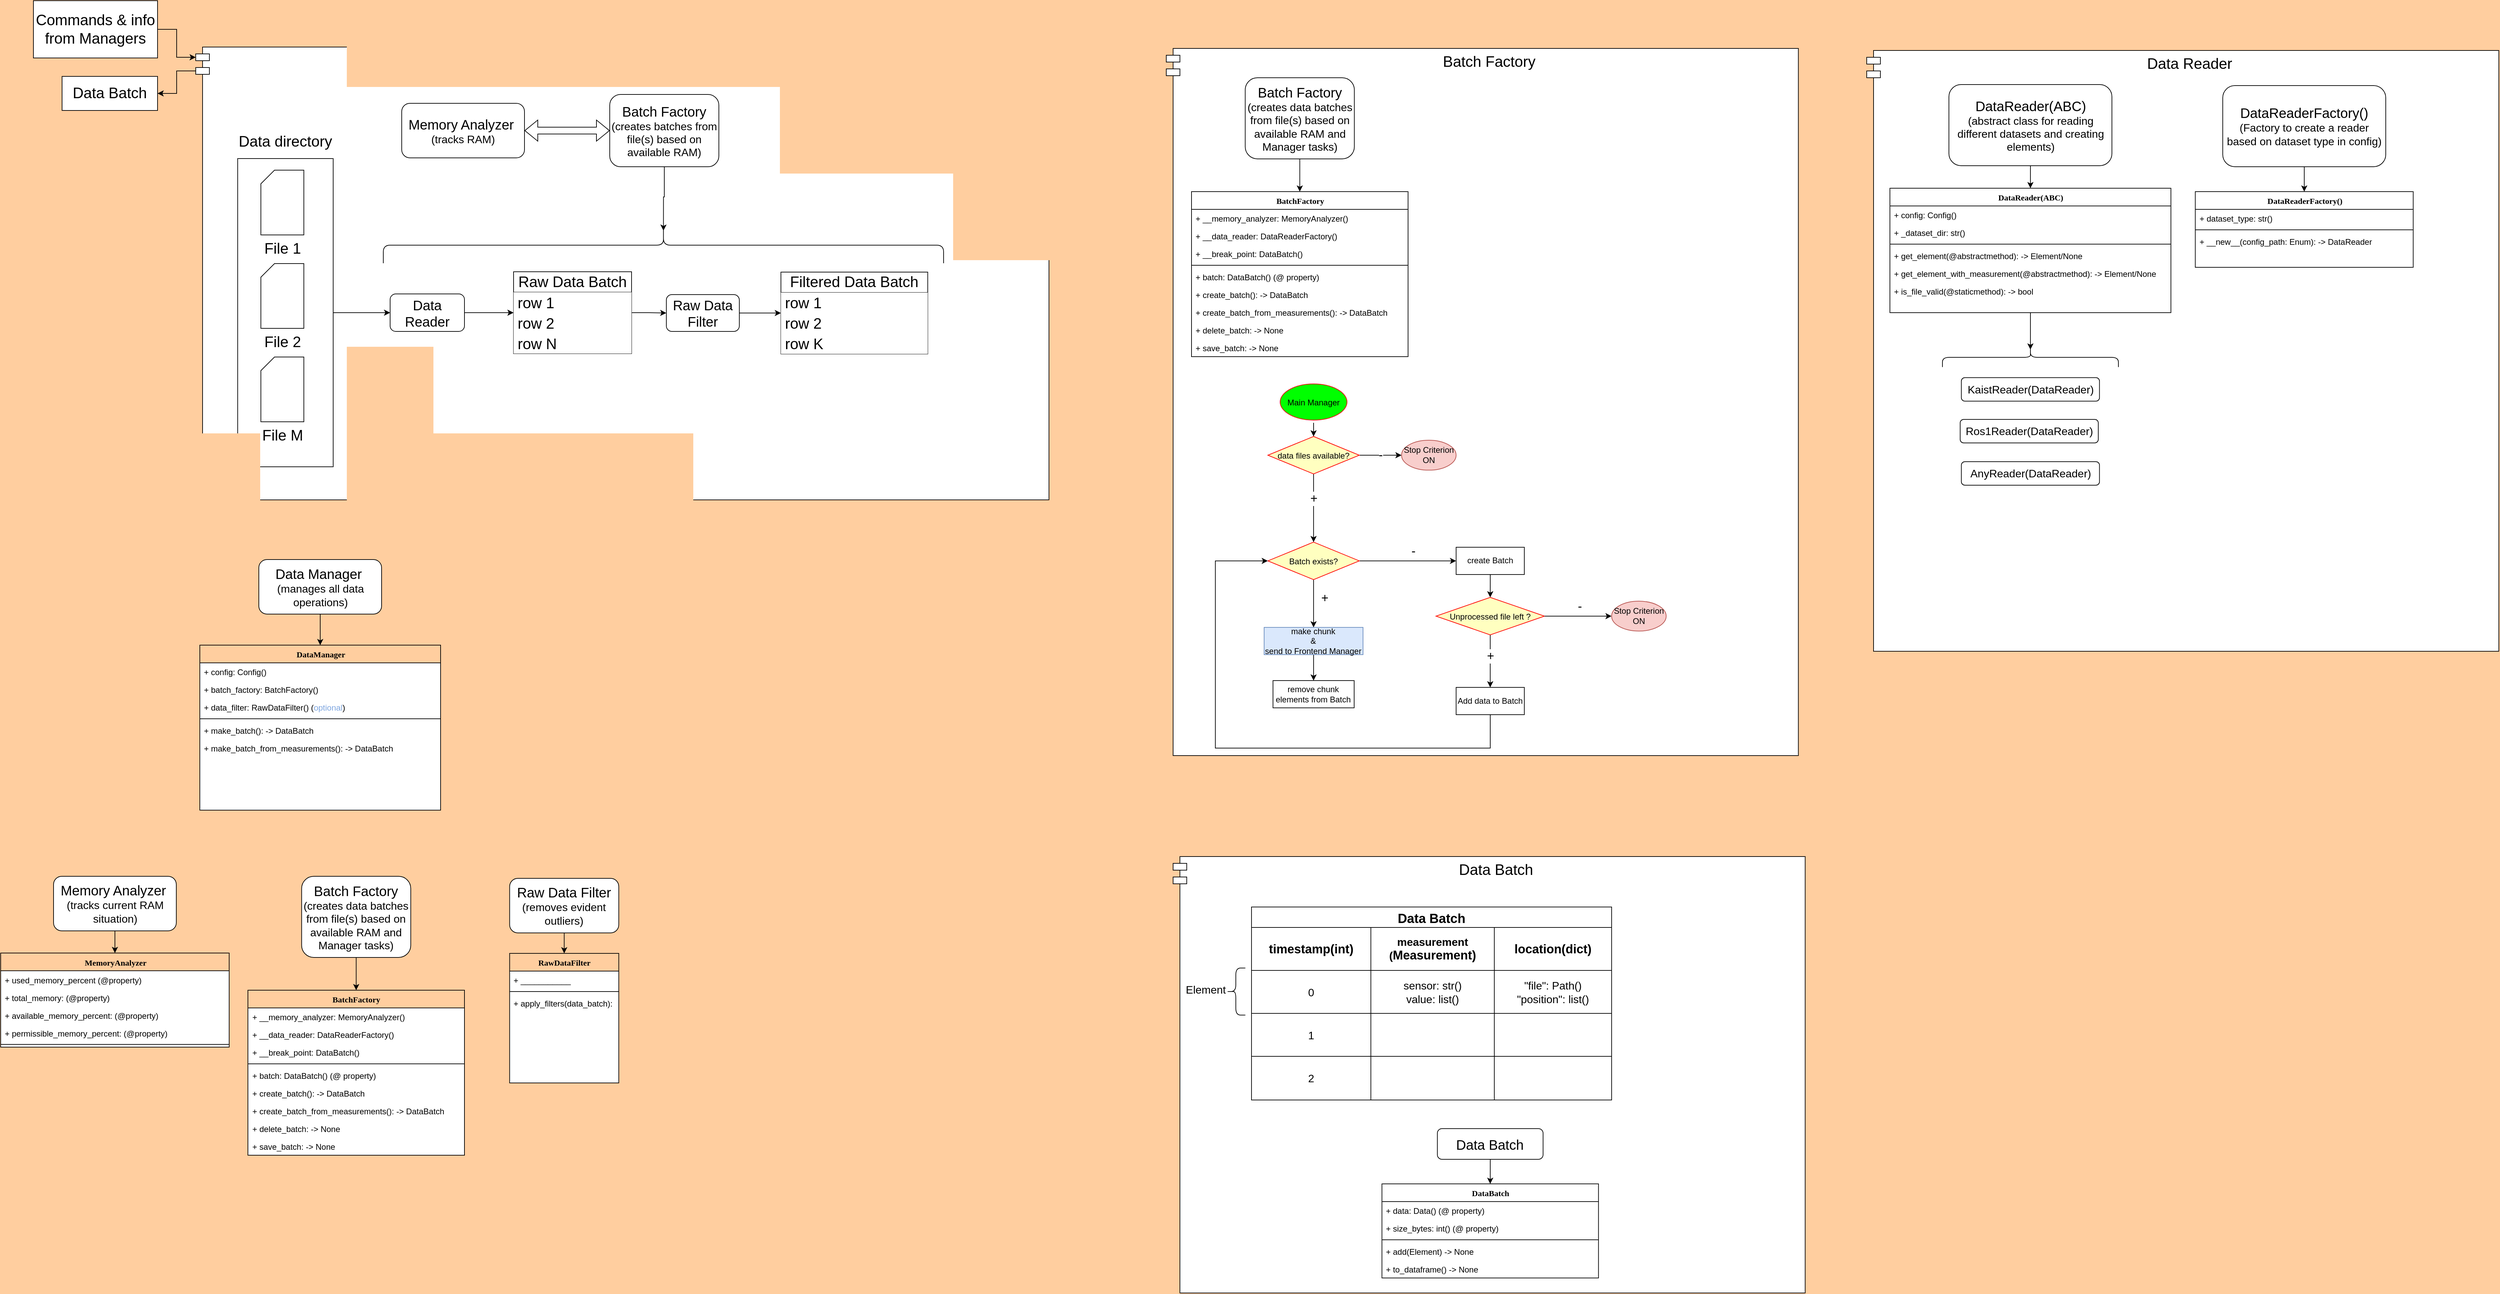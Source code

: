 <mxfile version="21.1.2" type="device">
  <diagram name="Page-1" id="9f46799a-70d6-7492-0946-bef42562c5a5">
    <mxGraphModel dx="3762" dy="54" grid="0" gridSize="10" guides="1" tooltips="1" connect="1" arrows="1" fold="1" page="1" pageScale="1" pageWidth="1100" pageHeight="850" background="#FFCE9F" math="0" shadow="0">
      <root>
        <mxCell id="0" />
        <mxCell id="1" parent="0" />
        <mxCell id="F70WmoociPYeX5_3-wgn-4" value="&lt;span style=&quot;font-size: 22px;&quot;&gt;Data Reader&lt;/span&gt;" style="shape=module;align=left;spacingLeft=20;align=center;verticalAlign=top;whiteSpace=wrap;html=1;" parent="1" vertex="1">
          <mxGeometry x="543" y="959" width="926.75" height="881" as="geometry" />
        </mxCell>
        <mxCell id="ad2ZzV2Z2UHIi6W2xDRR-14" value="&lt;font style=&quot;font-size: 22px;&quot;&gt;Data Batch&lt;/font&gt;" style="shape=module;align=left;spacingLeft=20;align=center;verticalAlign=top;whiteSpace=wrap;html=1;" parent="1" vertex="1">
          <mxGeometry x="-474" y="2141" width="926.75" height="640" as="geometry" />
        </mxCell>
        <mxCell id="vJ2KPYaT7CfqQhwvJW_M-99" value="&lt;font style=&quot;font-size: 22px;&quot;&gt;Batch Factory&lt;/font&gt;" style="shape=module;align=left;spacingLeft=20;align=center;verticalAlign=top;whiteSpace=wrap;html=1;" parent="1" vertex="1">
          <mxGeometry x="-484" y="956" width="926.75" height="1037" as="geometry" />
        </mxCell>
        <mxCell id="_LQi3goQdABTxO5C51Vf-141" style="edgeStyle=orthogonalEdgeStyle;rounded=0;orthogonalLoop=1;jettySize=auto;html=1;exitX=0;exitY=0;exitDx=0;exitDy=35;exitPerimeter=0;entryX=1;entryY=0.5;entryDx=0;entryDy=0;" parent="1" source="_LQi3goQdABTxO5C51Vf-139" target="_LQi3goQdABTxO5C51Vf-29" edge="1">
          <mxGeometry relative="1" as="geometry" />
        </mxCell>
        <mxCell id="_LQi3goQdABTxO5C51Vf-139" value="" style="shape=module;align=left;spacingLeft=20;align=center;verticalAlign=top;whiteSpace=wrap;html=1;" parent="1" vertex="1">
          <mxGeometry x="-1907" y="954" width="1251" height="664" as="geometry" />
        </mxCell>
        <mxCell id="qjjQDpRlZ653jrpLIo1R-124" style="edgeStyle=orthogonalEdgeStyle;rounded=0;orthogonalLoop=1;jettySize=auto;html=1;entryX=0;entryY=0.5;entryDx=0;entryDy=0;" parent="1" source="_LQi3goQdABTxO5C51Vf-115" target="_LQi3goQdABTxO5C51Vf-124" edge="1">
          <mxGeometry relative="1" as="geometry" />
        </mxCell>
        <mxCell id="_LQi3goQdABTxO5C51Vf-115" value="" style="rounded=0;whiteSpace=wrap;html=1;" parent="1" vertex="1">
          <mxGeometry x="-1845.5" y="1117.5" width="140" height="452" as="geometry" />
        </mxCell>
        <mxCell id="cgtKHkuM48J9Ty5OMgtg-14" style="edgeStyle=orthogonalEdgeStyle;rounded=0;orthogonalLoop=1;jettySize=auto;html=1;exitX=0.5;exitY=1;exitDx=0;exitDy=0;entryX=0.5;entryY=0;entryDx=0;entryDy=0;" parent="1" source="lU-VyZ4p-aKHjOAaM008-4" target="cgtKHkuM48J9Ty5OMgtg-1" edge="1">
          <mxGeometry relative="1" as="geometry" />
        </mxCell>
        <mxCell id="lU-VyZ4p-aKHjOAaM008-4" value="&lt;font style=&quot;&quot;&gt;&lt;span style=&quot;font-size: 20px;&quot;&gt;Memory Analyzer&amp;nbsp;&lt;/span&gt;&lt;br&gt;&lt;font style=&quot;font-size: 16px;&quot;&gt;(tracks current RAM situation)&lt;/font&gt;&lt;br&gt;&lt;/font&gt;" style="rounded=1;whiteSpace=wrap;html=1;" parent="1" vertex="1">
          <mxGeometry x="-2115.5" y="2170" width="180" height="80" as="geometry" />
        </mxCell>
        <mxCell id="cgtKHkuM48J9Ty5OMgtg-24" style="edgeStyle=orthogonalEdgeStyle;rounded=0;orthogonalLoop=1;jettySize=auto;html=1;exitX=0.5;exitY=1;exitDx=0;exitDy=0;entryX=0.5;entryY=0;entryDx=0;entryDy=0;" parent="1" source="lU-VyZ4p-aKHjOAaM008-6" target="cgtKHkuM48J9Ty5OMgtg-15" edge="1">
          <mxGeometry relative="1" as="geometry" />
        </mxCell>
        <mxCell id="lU-VyZ4p-aKHjOAaM008-6" value="&lt;font style=&quot;&quot;&gt;&lt;span style=&quot;font-size: 20px;&quot;&gt;Raw Data Filter&lt;/span&gt;&lt;br&gt;&lt;font style=&quot;font-size: 16px;&quot;&gt;(removes evident outliers)&lt;/font&gt;&lt;br&gt;&lt;/font&gt;" style="rounded=1;whiteSpace=wrap;html=1;" parent="1" vertex="1">
          <mxGeometry x="-1446.75" y="2173" width="160" height="80" as="geometry" />
        </mxCell>
        <mxCell id="cgtKHkuM48J9Ty5OMgtg-1" value="MemoryAnalyzer" style="swimlane;html=1;fontStyle=1;align=center;verticalAlign=top;childLayout=stackLayout;horizontal=1;startSize=26;horizontalStack=0;resizeParent=1;resizeLast=0;collapsible=1;marginBottom=0;swimlaneFillColor=#ffffff;rounded=0;shadow=0;comic=0;labelBackgroundColor=none;strokeWidth=1;fillColor=none;fontFamily=Verdana;fontSize=12" parent="1" vertex="1">
          <mxGeometry x="-2193" y="2282.5" width="335" height="138" as="geometry" />
        </mxCell>
        <mxCell id="cgtKHkuM48J9Ty5OMgtg-2" value="+ used_memory_percent (@property)" style="text;html=1;strokeColor=none;fillColor=none;align=left;verticalAlign=top;spacingLeft=4;spacingRight=4;whiteSpace=wrap;overflow=hidden;rotatable=0;points=[[0,0.5],[1,0.5]];portConstraint=eastwest;" parent="cgtKHkuM48J9Ty5OMgtg-1" vertex="1">
          <mxGeometry y="26" width="335" height="26" as="geometry" />
        </mxCell>
        <mxCell id="cgtKHkuM48J9Ty5OMgtg-3" value="+ total_memory: (@property)" style="text;html=1;strokeColor=none;fillColor=none;align=left;verticalAlign=top;spacingLeft=4;spacingRight=4;whiteSpace=wrap;overflow=hidden;rotatable=0;points=[[0,0.5],[1,0.5]];portConstraint=eastwest;" parent="cgtKHkuM48J9Ty5OMgtg-1" vertex="1">
          <mxGeometry y="52" width="335" height="26" as="geometry" />
        </mxCell>
        <mxCell id="cgtKHkuM48J9Ty5OMgtg-4" value="+ available_memory_percent: (@property)" style="text;html=1;strokeColor=none;fillColor=none;align=left;verticalAlign=top;spacingLeft=4;spacingRight=4;whiteSpace=wrap;overflow=hidden;rotatable=0;points=[[0,0.5],[1,0.5]];portConstraint=eastwest;" parent="cgtKHkuM48J9Ty5OMgtg-1" vertex="1">
          <mxGeometry y="78" width="335" height="26" as="geometry" />
        </mxCell>
        <mxCell id="O0jGP6CYuqxbWLlgePDv-6" value="+ permissible_memory_percent: (@property)" style="text;html=1;strokeColor=none;fillColor=none;align=left;verticalAlign=top;spacingLeft=4;spacingRight=4;whiteSpace=wrap;overflow=hidden;rotatable=0;points=[[0,0.5],[1,0.5]];portConstraint=eastwest;" parent="cgtKHkuM48J9Ty5OMgtg-1" vertex="1">
          <mxGeometry y="104" width="335" height="26" as="geometry" />
        </mxCell>
        <mxCell id="cgtKHkuM48J9Ty5OMgtg-7" value="" style="line;html=1;strokeWidth=1;fillColor=none;align=left;verticalAlign=middle;spacingTop=-1;spacingLeft=3;spacingRight=3;rotatable=0;labelPosition=right;points=[];portConstraint=eastwest;" parent="cgtKHkuM48J9Ty5OMgtg-1" vertex="1">
          <mxGeometry y="130" width="335" height="8" as="geometry" />
        </mxCell>
        <mxCell id="cgtKHkuM48J9Ty5OMgtg-15" value="RawDataFilter" style="swimlane;html=1;fontStyle=1;align=center;verticalAlign=top;childLayout=stackLayout;horizontal=1;startSize=26;horizontalStack=0;resizeParent=1;resizeLast=0;collapsible=1;marginBottom=0;swimlaneFillColor=#ffffff;rounded=0;shadow=0;comic=0;labelBackgroundColor=none;strokeWidth=1;fillColor=none;fontFamily=Verdana;fontSize=12" parent="1" vertex="1">
          <mxGeometry x="-1446.75" y="2283" width="160" height="190" as="geometry" />
        </mxCell>
        <mxCell id="DAQNkXUYjtsXxi17LZvh-25" value="+ ___________" style="text;html=1;strokeColor=none;fillColor=none;align=left;verticalAlign=top;spacingLeft=4;spacingRight=4;whiteSpace=wrap;overflow=hidden;rotatable=0;points=[[0,0.5],[1,0.5]];portConstraint=eastwest;" parent="cgtKHkuM48J9Ty5OMgtg-15" vertex="1">
          <mxGeometry y="26" width="160" height="26" as="geometry" />
        </mxCell>
        <mxCell id="cgtKHkuM48J9Ty5OMgtg-19" value="" style="line;html=1;strokeWidth=1;fillColor=none;align=left;verticalAlign=middle;spacingTop=-1;spacingLeft=3;spacingRight=3;rotatable=0;labelPosition=right;points=[];portConstraint=eastwest;" parent="cgtKHkuM48J9Ty5OMgtg-15" vertex="1">
          <mxGeometry y="52" width="160" height="8" as="geometry" />
        </mxCell>
        <mxCell id="U7_jPe6CuGnI9PTVLj4C-41" value="+ apply_filters(data_batch):" style="text;html=1;strokeColor=none;fillColor=none;align=left;verticalAlign=top;spacingLeft=4;spacingRight=4;whiteSpace=wrap;overflow=hidden;rotatable=0;points=[[0,0.5],[1,0.5]];portConstraint=eastwest;" parent="cgtKHkuM48J9Ty5OMgtg-15" vertex="1">
          <mxGeometry y="60" width="160" height="26" as="geometry" />
        </mxCell>
        <mxCell id="_LQi3goQdABTxO5C51Vf-140" style="edgeStyle=orthogonalEdgeStyle;rounded=0;orthogonalLoop=1;jettySize=auto;html=1;entryX=0;entryY=0;entryDx=0;entryDy=15;entryPerimeter=0;" parent="1" source="_LQi3goQdABTxO5C51Vf-28" target="_LQi3goQdABTxO5C51Vf-139" edge="1">
          <mxGeometry relative="1" as="geometry" />
        </mxCell>
        <mxCell id="_LQi3goQdABTxO5C51Vf-28" value="&lt;font style=&quot;font-size: 22px;&quot;&gt;Commands &amp;amp; info from Managers&lt;/font&gt;" style="html=1;whiteSpace=wrap;" parent="1" vertex="1">
          <mxGeometry x="-2145" y="886" width="182" height="84" as="geometry" />
        </mxCell>
        <mxCell id="_LQi3goQdABTxO5C51Vf-29" value="&lt;font style=&quot;font-size: 22px;&quot;&gt;Data Batch&lt;/font&gt;" style="html=1;whiteSpace=wrap;" parent="1" vertex="1">
          <mxGeometry x="-2103" y="997" width="140" height="50" as="geometry" />
        </mxCell>
        <mxCell id="_LQi3goQdABTxO5C51Vf-53" value="&lt;font style=&quot;font-size: 22px;&quot;&gt;File 1&lt;/font&gt;" style="verticalLabelPosition=bottom;verticalAlign=top;html=1;shape=card;whiteSpace=wrap;size=20;arcSize=12;" parent="1" vertex="1">
          <mxGeometry x="-1811.5" y="1134.5" width="63" height="95" as="geometry" />
        </mxCell>
        <mxCell id="_LQi3goQdABTxO5C51Vf-54" value="&lt;font style=&quot;font-size: 22px;&quot;&gt;File 2&lt;/font&gt;" style="verticalLabelPosition=bottom;verticalAlign=top;html=1;shape=card;whiteSpace=wrap;size=20;arcSize=12;" parent="1" vertex="1">
          <mxGeometry x="-1811.5" y="1271.5" width="63" height="95" as="geometry" />
        </mxCell>
        <mxCell id="_LQi3goQdABTxO5C51Vf-55" value="&lt;font style=&quot;font-size: 22px;&quot;&gt;File M&lt;/font&gt;" style="verticalLabelPosition=bottom;verticalAlign=top;html=1;shape=card;whiteSpace=wrap;size=20;arcSize=12;" parent="1" vertex="1">
          <mxGeometry x="-1811.5" y="1408.5" width="63" height="95" as="geometry" />
        </mxCell>
        <mxCell id="_LQi3goQdABTxO5C51Vf-60" value="&lt;font style=&quot;font-size: 22px;&quot;&gt;Data directory&lt;/font&gt;" style="text;html=1;strokeColor=none;fillColor=none;align=center;verticalAlign=middle;whiteSpace=wrap;rounded=0;" parent="1" vertex="1">
          <mxGeometry x="-1851" y="1077.5" width="151" height="30" as="geometry" />
        </mxCell>
        <mxCell id="qjjQDpRlZ653jrpLIo1R-126" style="edgeStyle=orthogonalEdgeStyle;rounded=0;orthogonalLoop=1;jettySize=auto;html=1;entryX=0;entryY=0.5;entryDx=0;entryDy=0;" parent="1" source="_LQi3goQdABTxO5C51Vf-102" target="DAQNkXUYjtsXxi17LZvh-14" edge="1">
          <mxGeometry relative="1" as="geometry" />
        </mxCell>
        <mxCell id="_LQi3goQdABTxO5C51Vf-102" value="&lt;font style=&quot;font-size: 22px;&quot;&gt;Raw Data Batch&lt;/font&gt;" style="swimlane;fontStyle=0;childLayout=stackLayout;horizontal=1;startSize=30;horizontalStack=0;resizeParent=1;resizeParentMax=0;resizeLast=0;collapsible=1;marginBottom=0;whiteSpace=wrap;html=1;fillColor=none;" parent="1" vertex="1">
          <mxGeometry x="-1441" y="1283.5" width="173" height="120" as="geometry" />
        </mxCell>
        <mxCell id="_LQi3goQdABTxO5C51Vf-103" value="&lt;font style=&quot;font-size: 22px;&quot;&gt;row 1&lt;/font&gt;" style="text;strokeColor=none;fillColor=default;align=left;verticalAlign=middle;spacingLeft=4;spacingRight=4;overflow=hidden;points=[[0,0.5],[1,0.5]];portConstraint=eastwest;rotatable=0;whiteSpace=wrap;html=1;" parent="_LQi3goQdABTxO5C51Vf-102" vertex="1">
          <mxGeometry y="30" width="173" height="30" as="geometry" />
        </mxCell>
        <mxCell id="_LQi3goQdABTxO5C51Vf-104" value="&lt;span style=&quot;font-size: 22px;&quot;&gt;row 2&lt;/span&gt;" style="text;strokeColor=none;fillColor=default;align=left;verticalAlign=middle;spacingLeft=4;spacingRight=4;overflow=hidden;points=[[0,0.5],[1,0.5]];portConstraint=eastwest;rotatable=0;whiteSpace=wrap;html=1;" parent="_LQi3goQdABTxO5C51Vf-102" vertex="1">
          <mxGeometry y="60" width="173" height="30" as="geometry" />
        </mxCell>
        <mxCell id="_LQi3goQdABTxO5C51Vf-105" value="&lt;font style=&quot;font-size: 22px;&quot;&gt;row N&lt;/font&gt;" style="text;strokeColor=none;fillColor=default;align=left;verticalAlign=middle;spacingLeft=4;spacingRight=4;overflow=hidden;points=[[0,0.5],[1,0.5]];portConstraint=eastwest;rotatable=0;whiteSpace=wrap;html=1;" parent="_LQi3goQdABTxO5C51Vf-102" vertex="1">
          <mxGeometry y="90" width="173" height="30" as="geometry" />
        </mxCell>
        <mxCell id="_LQi3goQdABTxO5C51Vf-122" value="&lt;font style=&quot;&quot;&gt;&lt;span style=&quot;font-size: 20px;&quot;&gt;Memory Analyzer&amp;nbsp;&lt;/span&gt;&lt;br&gt;&lt;font style=&quot;font-size: 16px;&quot;&gt;(tracks RAM)&lt;/font&gt;&lt;br&gt;&lt;/font&gt;" style="rounded=1;whiteSpace=wrap;html=1;" parent="1" vertex="1">
          <mxGeometry x="-1605" y="1036.5" width="180" height="80" as="geometry" />
        </mxCell>
        <mxCell id="_LQi3goQdABTxO5C51Vf-126" style="edgeStyle=orthogonalEdgeStyle;rounded=0;orthogonalLoop=1;jettySize=auto;html=1;entryX=0.1;entryY=0.5;entryDx=0;entryDy=0;entryPerimeter=0;" parent="1" source="_LQi3goQdABTxO5C51Vf-123" target="_LQi3goQdABTxO5C51Vf-125" edge="1">
          <mxGeometry relative="1" as="geometry" />
        </mxCell>
        <mxCell id="_LQi3goQdABTxO5C51Vf-123" value="&lt;font style=&quot;&quot;&gt;&lt;span style=&quot;font-size: 20px;&quot;&gt;Batch Factory&lt;/span&gt;&lt;br&gt;&lt;font style=&quot;font-size: 16px;&quot;&gt;(creates batches from file(s) based on available RAM)&lt;/font&gt;&lt;br&gt;&lt;/font&gt;" style="rounded=1;whiteSpace=wrap;html=1;" parent="1" vertex="1">
          <mxGeometry x="-1300" y="1023.5" width="160" height="106" as="geometry" />
        </mxCell>
        <mxCell id="_LQi3goQdABTxO5C51Vf-127" value="" style="shape=flexArrow;endArrow=classic;startArrow=classic;html=1;rounded=0;entryX=1;entryY=0.5;entryDx=0;entryDy=0;exitX=0;exitY=0.5;exitDx=0;exitDy=0;" parent="1" source="_LQi3goQdABTxO5C51Vf-123" target="_LQi3goQdABTxO5C51Vf-122" edge="1">
          <mxGeometry width="100" height="100" relative="1" as="geometry">
            <mxPoint x="-1462" y="816.5" as="sourcePoint" />
            <mxPoint x="-1426.5" y="818.5" as="targetPoint" />
          </mxGeometry>
        </mxCell>
        <mxCell id="qjjQDpRlZ653jrpLIo1R-125" style="edgeStyle=orthogonalEdgeStyle;rounded=0;orthogonalLoop=1;jettySize=auto;html=1;entryX=0;entryY=0.5;entryDx=0;entryDy=0;" parent="1" source="_LQi3goQdABTxO5C51Vf-124" target="_LQi3goQdABTxO5C51Vf-102" edge="1">
          <mxGeometry relative="1" as="geometry" />
        </mxCell>
        <mxCell id="_LQi3goQdABTxO5C51Vf-124" value="&lt;font style=&quot;&quot;&gt;&lt;span style=&quot;font-size: 20px;&quot;&gt;Data Reader&lt;/span&gt;&lt;br&gt;&lt;/font&gt;" style="rounded=1;whiteSpace=wrap;html=1;" parent="1" vertex="1">
          <mxGeometry x="-1622" y="1316" width="109" height="55" as="geometry" />
        </mxCell>
        <mxCell id="qjjQDpRlZ653jrpLIo1R-132" style="edgeStyle=orthogonalEdgeStyle;rounded=0;orthogonalLoop=1;jettySize=auto;html=1;entryX=0;entryY=0.5;entryDx=0;entryDy=0;" parent="1" source="DAQNkXUYjtsXxi17LZvh-14" target="qjjQDpRlZ653jrpLIo1R-127" edge="1">
          <mxGeometry relative="1" as="geometry" />
        </mxCell>
        <mxCell id="DAQNkXUYjtsXxi17LZvh-14" value="&lt;font style=&quot;&quot;&gt;&lt;span style=&quot;font-size: 20px;&quot;&gt;Raw Data Filter&lt;/span&gt;&lt;br&gt;&lt;/font&gt;" style="rounded=1;whiteSpace=wrap;html=1;" parent="1" vertex="1">
          <mxGeometry x="-1217" y="1317" width="107" height="54" as="geometry" />
        </mxCell>
        <mxCell id="YuVFsrOyRbh0u3Azm9Ra-1" style="edgeStyle=orthogonalEdgeStyle;rounded=0;orthogonalLoop=1;jettySize=auto;html=1;exitX=0.5;exitY=1;exitDx=0;exitDy=0;entryX=0.5;entryY=0;entryDx=0;entryDy=0;" parent="1" source="YuVFsrOyRbh0u3Azm9Ra-2" target="YuVFsrOyRbh0u3Azm9Ra-3" edge="1">
          <mxGeometry relative="1" as="geometry" />
        </mxCell>
        <mxCell id="YuVFsrOyRbh0u3Azm9Ra-2" value="&lt;font style=&quot;&quot;&gt;&lt;span style=&quot;font-size: 20px;&quot;&gt;Data Manager&amp;nbsp;&lt;/span&gt;&lt;br&gt;&lt;font style=&quot;font-size: 16px;&quot;&gt;(manages all data operations)&lt;/font&gt;&lt;br&gt;&lt;/font&gt;" style="rounded=1;whiteSpace=wrap;html=1;" parent="1" vertex="1">
          <mxGeometry x="-1814.5" y="1705.54" width="180" height="80" as="geometry" />
        </mxCell>
        <mxCell id="YuVFsrOyRbh0u3Azm9Ra-3" value="DataManager" style="swimlane;html=1;fontStyle=1;align=center;verticalAlign=top;childLayout=stackLayout;horizontal=1;startSize=26;horizontalStack=0;resizeParent=1;resizeLast=0;collapsible=1;marginBottom=0;swimlaneFillColor=#ffffff;rounded=0;shadow=0;comic=0;labelBackgroundColor=none;strokeWidth=1;fillColor=none;fontFamily=Verdana;fontSize=12" parent="1" vertex="1">
          <mxGeometry x="-1901" y="1831.04" width="353" height="242" as="geometry" />
        </mxCell>
        <mxCell id="O0jGP6CYuqxbWLlgePDv-1" value="+ config: Config()" style="text;html=1;strokeColor=none;fillColor=none;align=left;verticalAlign=top;spacingLeft=4;spacingRight=4;whiteSpace=wrap;overflow=hidden;rotatable=0;points=[[0,0.5],[1,0.5]];portConstraint=eastwest;" parent="YuVFsrOyRbh0u3Azm9Ra-3" vertex="1">
          <mxGeometry y="26" width="353" height="26" as="geometry" />
        </mxCell>
        <mxCell id="YuVFsrOyRbh0u3Azm9Ra-5" value="+ batch_factory: BatchFactory()" style="text;html=1;strokeColor=none;fillColor=none;align=left;verticalAlign=top;spacingLeft=4;spacingRight=4;whiteSpace=wrap;overflow=hidden;rotatable=0;points=[[0,0.5],[1,0.5]];portConstraint=eastwest;" parent="YuVFsrOyRbh0u3Azm9Ra-3" vertex="1">
          <mxGeometry y="52" width="353" height="26" as="geometry" />
        </mxCell>
        <mxCell id="YuVFsrOyRbh0u3Azm9Ra-12" value="+ data_filter: RawDataFilter() (&lt;font color=&quot;#7ea6e0&quot;&gt;optional&lt;/font&gt;)" style="text;html=1;strokeColor=none;fillColor=none;align=left;verticalAlign=top;spacingLeft=4;spacingRight=4;whiteSpace=wrap;overflow=hidden;rotatable=0;points=[[0,0.5],[1,0.5]];portConstraint=eastwest;" parent="YuVFsrOyRbh0u3Azm9Ra-3" vertex="1">
          <mxGeometry y="78" width="353" height="26" as="geometry" />
        </mxCell>
        <mxCell id="YuVFsrOyRbh0u3Azm9Ra-7" value="" style="line;html=1;strokeWidth=1;fillColor=none;align=left;verticalAlign=middle;spacingTop=-1;spacingLeft=3;spacingRight=3;rotatable=0;labelPosition=right;points=[];portConstraint=eastwest;" parent="YuVFsrOyRbh0u3Azm9Ra-3" vertex="1">
          <mxGeometry y="104" width="353" height="8" as="geometry" />
        </mxCell>
        <mxCell id="YuVFsrOyRbh0u3Azm9Ra-10" value="+ make_batch(): -&amp;gt; DataBatch" style="text;html=1;strokeColor=none;fillColor=none;align=left;verticalAlign=top;spacingLeft=4;spacingRight=4;whiteSpace=wrap;overflow=hidden;rotatable=0;points=[[0,0.5],[1,0.5]];portConstraint=eastwest;" parent="YuVFsrOyRbh0u3Azm9Ra-3" vertex="1">
          <mxGeometry y="112" width="353" height="26" as="geometry" />
        </mxCell>
        <mxCell id="YuVFsrOyRbh0u3Azm9Ra-11" value="+ make_batch_from_measurements(): -&amp;gt; DataBatch" style="text;html=1;strokeColor=none;fillColor=none;align=left;verticalAlign=top;spacingLeft=4;spacingRight=4;whiteSpace=wrap;overflow=hidden;rotatable=0;points=[[0,0.5],[1,0.5]];portConstraint=eastwest;" parent="YuVFsrOyRbh0u3Azm9Ra-3" vertex="1">
          <mxGeometry y="138" width="353" height="26" as="geometry" />
        </mxCell>
        <mxCell id="vJ2KPYaT7CfqQhwvJW_M-85" style="edgeStyle=orthogonalEdgeStyle;rounded=0;orthogonalLoop=1;jettySize=auto;html=1;entryX=0.5;entryY=0;entryDx=0;entryDy=0;" parent="1" source="vJ2KPYaT7CfqQhwvJW_M-37" target="vJ2KPYaT7CfqQhwvJW_M-84" edge="1">
          <mxGeometry relative="1" as="geometry" />
        </mxCell>
        <mxCell id="vJ2KPYaT7CfqQhwvJW_M-37" value="Main Manager" style="ellipse;shape=startState;fillColor=#00FF00;strokeColor=#ff0000;fontColor=#000000;" parent="1" vertex="1">
          <mxGeometry x="-321.04" y="1444.0" width="106" height="61" as="geometry" />
        </mxCell>
        <mxCell id="vJ2KPYaT7CfqQhwvJW_M-60" value="Stop Criterion ON" style="ellipse;whiteSpace=wrap;html=1;align=center;fillColor=#f8cecc;strokeColor=#b85450;" parent="1" vertex="1">
          <mxGeometry x="-139.04" y="1530.56" width="80" height="43.87" as="geometry" />
        </mxCell>
        <mxCell id="vJ2KPYaT7CfqQhwvJW_M-64" value="&lt;font style=&quot;font-size: 18px;&quot;&gt;+&lt;/font&gt;" style="edgeStyle=orthogonalEdgeStyle;rounded=0;orthogonalLoop=1;jettySize=auto;html=1;" parent="1" source="vJ2KPYaT7CfqQhwvJW_M-61" target="vJ2KPYaT7CfqQhwvJW_M-63" edge="1">
          <mxGeometry x="-0.235" y="16" relative="1" as="geometry">
            <mxPoint as="offset" />
          </mxGeometry>
        </mxCell>
        <mxCell id="vJ2KPYaT7CfqQhwvJW_M-66" style="edgeStyle=orthogonalEdgeStyle;rounded=0;orthogonalLoop=1;jettySize=auto;html=1;entryX=0;entryY=0.5;entryDx=0;entryDy=0;" parent="1" source="vJ2KPYaT7CfqQhwvJW_M-61" target="vJ2KPYaT7CfqQhwvJW_M-65" edge="1">
          <mxGeometry relative="1" as="geometry">
            <mxPoint x="-104.04" y="1673.97" as="targetPoint" />
            <Array as="points" />
          </mxGeometry>
        </mxCell>
        <mxCell id="vJ2KPYaT7CfqQhwvJW_M-67" value="&lt;font style=&quot;font-size: 18px;&quot;&gt;-&lt;/font&gt;" style="edgeLabel;html=1;align=center;verticalAlign=middle;resizable=0;points=[];" parent="vJ2KPYaT7CfqQhwvJW_M-66" vertex="1" connectable="0">
          <mxGeometry x="0.199" y="-2" relative="1" as="geometry">
            <mxPoint x="-6" y="-17" as="offset" />
          </mxGeometry>
        </mxCell>
        <mxCell id="vJ2KPYaT7CfqQhwvJW_M-61" value="Batch exists?" style="rhombus;fillColor=#ffffc0;strokeColor=#ff0000;" parent="1" vertex="1">
          <mxGeometry x="-335.04" y="1679.97" width="134" height="55" as="geometry" />
        </mxCell>
        <mxCell id="vJ2KPYaT7CfqQhwvJW_M-90" style="edgeStyle=orthogonalEdgeStyle;rounded=0;orthogonalLoop=1;jettySize=auto;html=1;entryX=0.5;entryY=0;entryDx=0;entryDy=0;" parent="1" source="vJ2KPYaT7CfqQhwvJW_M-63" target="vJ2KPYaT7CfqQhwvJW_M-89" edge="1">
          <mxGeometry relative="1" as="geometry" />
        </mxCell>
        <mxCell id="vJ2KPYaT7CfqQhwvJW_M-63" value="make chunk&lt;br&gt;&amp;amp;&lt;br&gt;send to Frontend Manager" style="whiteSpace=wrap;html=1;align=center;fillColor=#dae8fc;strokeColor=#6c8ebf;" parent="1" vertex="1">
          <mxGeometry x="-340.54" y="1804.97" width="145" height="40" as="geometry" />
        </mxCell>
        <mxCell id="vJ2KPYaT7CfqQhwvJW_M-92" style="edgeStyle=orthogonalEdgeStyle;rounded=0;orthogonalLoop=1;jettySize=auto;html=1;entryX=0.5;entryY=0;entryDx=0;entryDy=0;" parent="1" source="vJ2KPYaT7CfqQhwvJW_M-65" target="vJ2KPYaT7CfqQhwvJW_M-91" edge="1">
          <mxGeometry relative="1" as="geometry" />
        </mxCell>
        <mxCell id="vJ2KPYaT7CfqQhwvJW_M-65" value="create Batch" style="whiteSpace=wrap;html=1;align=center;" parent="1" vertex="1">
          <mxGeometry x="-59.04" y="1687.47" width="100" height="40" as="geometry" />
        </mxCell>
        <mxCell id="vJ2KPYaT7CfqQhwvJW_M-71" style="edgeStyle=orthogonalEdgeStyle;rounded=0;orthogonalLoop=1;jettySize=auto;html=1;entryX=0.5;entryY=0;entryDx=0;entryDy=0;exitX=0.5;exitY=1;exitDx=0;exitDy=0;" parent="1" source="vJ2KPYaT7CfqQhwvJW_M-91" target="vJ2KPYaT7CfqQhwvJW_M-79" edge="1">
          <mxGeometry relative="1" as="geometry">
            <mxPoint x="-9.04" y="1810.53" as="sourcePoint" />
            <mxPoint x="-9.04" y="1879.53" as="targetPoint" />
          </mxGeometry>
        </mxCell>
        <mxCell id="vJ2KPYaT7CfqQhwvJW_M-72" value="&lt;font style=&quot;font-size: 18px;&quot;&gt;+&lt;/font&gt;" style="edgeLabel;html=1;align=center;verticalAlign=middle;resizable=0;points=[];" parent="vJ2KPYaT7CfqQhwvJW_M-71" vertex="1" connectable="0">
          <mxGeometry x="-0.267" y="-2" relative="1" as="geometry">
            <mxPoint x="2" y="3" as="offset" />
          </mxGeometry>
        </mxCell>
        <mxCell id="vJ2KPYaT7CfqQhwvJW_M-97" style="edgeStyle=orthogonalEdgeStyle;rounded=0;orthogonalLoop=1;jettySize=auto;html=1;entryX=0;entryY=0.5;entryDx=0;entryDy=0;" parent="1" source="vJ2KPYaT7CfqQhwvJW_M-79" target="vJ2KPYaT7CfqQhwvJW_M-61" edge="1">
          <mxGeometry relative="1" as="geometry">
            <Array as="points">
              <mxPoint x="-9.04" y="1981.97" />
              <mxPoint x="-412.04" y="1981.97" />
              <mxPoint x="-412.04" y="1706.97" />
            </Array>
          </mxGeometry>
        </mxCell>
        <mxCell id="vJ2KPYaT7CfqQhwvJW_M-79" value="Add data to Batch" style="whiteSpace=wrap;html=1;align=center;" parent="1" vertex="1">
          <mxGeometry x="-59.04" y="1892.97" width="100" height="40" as="geometry" />
        </mxCell>
        <mxCell id="vJ2KPYaT7CfqQhwvJW_M-86" value="&lt;font style=&quot;font-size: 18px;&quot;&gt;+&lt;/font&gt;" style="edgeStyle=orthogonalEdgeStyle;rounded=0;orthogonalLoop=1;jettySize=auto;html=1;entryX=0.5;entryY=0;entryDx=0;entryDy=0;" parent="1" source="vJ2KPYaT7CfqQhwvJW_M-84" target="vJ2KPYaT7CfqQhwvJW_M-61" edge="1">
          <mxGeometry x="-0.28" relative="1" as="geometry">
            <mxPoint x="-268.04" y="1644.0" as="targetPoint" />
            <mxPoint as="offset" />
          </mxGeometry>
        </mxCell>
        <mxCell id="vJ2KPYaT7CfqQhwvJW_M-88" value="&lt;font style=&quot;font-size: 18px;&quot;&gt;-&lt;/font&gt;" style="edgeStyle=orthogonalEdgeStyle;rounded=0;orthogonalLoop=1;jettySize=auto;html=1;entryX=0;entryY=0.5;entryDx=0;entryDy=0;" parent="1" source="vJ2KPYaT7CfqQhwvJW_M-84" target="vJ2KPYaT7CfqQhwvJW_M-60" edge="1">
          <mxGeometry relative="1" as="geometry" />
        </mxCell>
        <mxCell id="vJ2KPYaT7CfqQhwvJW_M-84" value="data files available?" style="rhombus;fillColor=#ffffc0;strokeColor=#ff0000;" parent="1" vertex="1">
          <mxGeometry x="-335.04" y="1525.0" width="134" height="55" as="geometry" />
        </mxCell>
        <mxCell id="vJ2KPYaT7CfqQhwvJW_M-89" value="remove chunk elements from Batch" style="whiteSpace=wrap;html=1;align=center;" parent="1" vertex="1">
          <mxGeometry x="-327.54" y="1882.97" width="119" height="40" as="geometry" />
        </mxCell>
        <mxCell id="vJ2KPYaT7CfqQhwvJW_M-91" value="Unprocessed file left ?" style="rhombus;fillColor=#ffffc0;strokeColor=#ff0000;" parent="1" vertex="1">
          <mxGeometry x="-88.54" y="1760.97" width="159" height="55" as="geometry" />
        </mxCell>
        <mxCell id="vJ2KPYaT7CfqQhwvJW_M-94" style="edgeStyle=orthogonalEdgeStyle;rounded=0;orthogonalLoop=1;jettySize=auto;html=1;entryX=0;entryY=0.5;entryDx=0;entryDy=0;exitX=1;exitY=0.5;exitDx=0;exitDy=0;" parent="1" source="vJ2KPYaT7CfqQhwvJW_M-91" target="vJ2KPYaT7CfqQhwvJW_M-96" edge="1">
          <mxGeometry relative="1" as="geometry">
            <mxPoint x="93.96" y="1779.97" as="sourcePoint" />
            <mxPoint x="175.96" y="1779.97" as="targetPoint" />
          </mxGeometry>
        </mxCell>
        <mxCell id="vJ2KPYaT7CfqQhwvJW_M-95" value="&lt;font style=&quot;font-size: 18px;&quot;&gt;-&lt;/font&gt;" style="edgeLabel;html=1;align=center;verticalAlign=middle;resizable=0;points=[];" parent="vJ2KPYaT7CfqQhwvJW_M-94" vertex="1" connectable="0">
          <mxGeometry x="0.253" relative="1" as="geometry">
            <mxPoint x="-10" y="-15" as="offset" />
          </mxGeometry>
        </mxCell>
        <mxCell id="vJ2KPYaT7CfqQhwvJW_M-96" value="Stop Criterion ON" style="ellipse;whiteSpace=wrap;html=1;align=center;fillColor=#f8cecc;strokeColor=#b85450;" parent="1" vertex="1">
          <mxGeometry x="168.96" y="1766.54" width="80" height="43.87" as="geometry" />
        </mxCell>
        <mxCell id="Yq34-QALYJAOTDYTe8Tg-1" style="edgeStyle=orthogonalEdgeStyle;rounded=0;orthogonalLoop=1;jettySize=auto;html=1;exitX=0.5;exitY=1;exitDx=0;exitDy=0;entryX=0.5;entryY=0;entryDx=0;entryDy=0;" parent="1" source="Yq34-QALYJAOTDYTe8Tg-2" target="O0jGP6CYuqxbWLlgePDv-16" edge="1">
          <mxGeometry relative="1" as="geometry">
            <mxPoint x="-308" y="1157.2" as="targetPoint" />
          </mxGeometry>
        </mxCell>
        <mxCell id="Yq34-QALYJAOTDYTe8Tg-2" value="&lt;font style=&quot;&quot;&gt;&lt;span style=&quot;font-size: 20px;&quot;&gt;Batch Factory&lt;/span&gt;&lt;br&gt;&lt;font style=&quot;font-size: 16px;&quot;&gt;(creates data batches from file(s) based on available RAM and Manager tasks)&lt;/font&gt;&lt;br&gt;&lt;/font&gt;" style="rounded=1;whiteSpace=wrap;html=1;" parent="1" vertex="1">
          <mxGeometry x="-368.25" y="999" width="160" height="119" as="geometry" />
        </mxCell>
        <mxCell id="qjjQDpRlZ653jrpLIo1R-77" value="Data Batch" style="shape=table;startSize=30;container=1;collapsible=0;childLayout=tableLayout;strokeColor=default;fontSize=19;fontStyle=1" parent="1" vertex="1">
          <mxGeometry x="-359.04" y="2215" width="528" height="283" as="geometry" />
        </mxCell>
        <mxCell id="qjjQDpRlZ653jrpLIo1R-78" value="" style="shape=tableRow;horizontal=0;startSize=0;swimlaneHead=0;swimlaneBody=0;strokeColor=inherit;top=0;left=0;bottom=0;right=0;collapsible=0;dropTarget=0;fillColor=none;points=[[0,0.5],[1,0.5]];portConstraint=eastwest;fontSize=16;" parent="qjjQDpRlZ653jrpLIo1R-77" vertex="1">
          <mxGeometry y="30" width="528" height="63" as="geometry" />
        </mxCell>
        <mxCell id="qjjQDpRlZ653jrpLIo1R-79" value="&lt;b style=&quot;border-color: var(--border-color);&quot;&gt;&lt;font style=&quot;border-color: var(--border-color); font-size: 18px;&quot;&gt;timestamp(int)&lt;/font&gt;&lt;/b&gt;" style="shape=partialRectangle;html=1;whiteSpace=wrap;connectable=0;strokeColor=inherit;overflow=hidden;fillColor=none;top=0;left=0;bottom=0;right=0;pointerEvents=1;fontSize=16;" parent="qjjQDpRlZ653jrpLIo1R-78" vertex="1">
          <mxGeometry width="175" height="63" as="geometry">
            <mxRectangle width="175" height="63" as="alternateBounds" />
          </mxGeometry>
        </mxCell>
        <mxCell id="qjjQDpRlZ653jrpLIo1R-80" value="&lt;b&gt;measurement&lt;br&gt;(&lt;/b&gt;&lt;b style=&quot;border-color: var(--border-color); font-size: 18px;&quot;&gt;Measurement&lt;/b&gt;&lt;span style=&quot;font-size: 18px;&quot;&gt;&lt;b&gt;)&lt;/b&gt;&lt;/span&gt;" style="shape=partialRectangle;html=1;whiteSpace=wrap;connectable=0;strokeColor=inherit;overflow=hidden;fillColor=none;top=0;left=0;bottom=0;right=0;pointerEvents=1;fontSize=16;" parent="qjjQDpRlZ653jrpLIo1R-78" vertex="1">
          <mxGeometry x="175" width="181" height="63" as="geometry">
            <mxRectangle width="181" height="63" as="alternateBounds" />
          </mxGeometry>
        </mxCell>
        <mxCell id="qjjQDpRlZ653jrpLIo1R-102" value="&lt;b style=&quot;border-color: var(--border-color);&quot;&gt;&lt;font style=&quot;border-color: var(--border-color); font-size: 18px;&quot;&gt;location(dict)&lt;/font&gt;&lt;/b&gt;" style="shape=partialRectangle;html=1;whiteSpace=wrap;connectable=0;strokeColor=inherit;overflow=hidden;fillColor=none;top=0;left=0;bottom=0;right=0;pointerEvents=1;fontSize=16;" parent="qjjQDpRlZ653jrpLIo1R-78" vertex="1">
          <mxGeometry x="356" width="172" height="63" as="geometry">
            <mxRectangle width="172" height="63" as="alternateBounds" />
          </mxGeometry>
        </mxCell>
        <mxCell id="qjjQDpRlZ653jrpLIo1R-82" value="" style="shape=tableRow;horizontal=0;startSize=0;swimlaneHead=0;swimlaneBody=0;strokeColor=inherit;top=0;left=0;bottom=0;right=0;collapsible=0;dropTarget=0;fillColor=none;points=[[0,0.5],[1,0.5]];portConstraint=eastwest;fontSize=16;" parent="qjjQDpRlZ653jrpLIo1R-77" vertex="1">
          <mxGeometry y="93" width="528" height="63" as="geometry" />
        </mxCell>
        <mxCell id="qjjQDpRlZ653jrpLIo1R-83" value="0" style="shape=partialRectangle;html=1;whiteSpace=wrap;connectable=0;strokeColor=inherit;overflow=hidden;fillColor=none;top=0;left=0;bottom=0;right=0;pointerEvents=1;fontSize=16;" parent="qjjQDpRlZ653jrpLIo1R-82" vertex="1">
          <mxGeometry width="175" height="63" as="geometry">
            <mxRectangle width="175" height="63" as="alternateBounds" />
          </mxGeometry>
        </mxCell>
        <mxCell id="qjjQDpRlZ653jrpLIo1R-84" value="sensor: str()&lt;br&gt;value: list()" style="shape=partialRectangle;html=1;whiteSpace=wrap;connectable=0;strokeColor=inherit;overflow=hidden;fillColor=none;top=0;left=0;bottom=0;right=0;pointerEvents=1;fontSize=16;" parent="qjjQDpRlZ653jrpLIo1R-82" vertex="1">
          <mxGeometry x="175" width="181" height="63" as="geometry">
            <mxRectangle width="181" height="63" as="alternateBounds" />
          </mxGeometry>
        </mxCell>
        <mxCell id="qjjQDpRlZ653jrpLIo1R-103" value="&quot;file&quot;: Path()&lt;br style=&quot;border-color: var(--border-color);&quot;&gt;&quot;position&quot;: list()" style="shape=partialRectangle;html=1;whiteSpace=wrap;connectable=0;strokeColor=inherit;overflow=hidden;fillColor=none;top=0;left=0;bottom=0;right=0;pointerEvents=1;fontSize=16;" parent="qjjQDpRlZ653jrpLIo1R-82" vertex="1">
          <mxGeometry x="356" width="172" height="63" as="geometry">
            <mxRectangle width="172" height="63" as="alternateBounds" />
          </mxGeometry>
        </mxCell>
        <mxCell id="qjjQDpRlZ653jrpLIo1R-86" value="" style="shape=tableRow;horizontal=0;startSize=0;swimlaneHead=0;swimlaneBody=0;strokeColor=inherit;top=0;left=0;bottom=0;right=0;collapsible=0;dropTarget=0;fillColor=none;points=[[0,0.5],[1,0.5]];portConstraint=eastwest;fontSize=16;" parent="qjjQDpRlZ653jrpLIo1R-77" vertex="1">
          <mxGeometry y="156" width="528" height="63" as="geometry" />
        </mxCell>
        <mxCell id="qjjQDpRlZ653jrpLIo1R-87" value="1" style="shape=partialRectangle;html=1;whiteSpace=wrap;connectable=0;strokeColor=inherit;overflow=hidden;fillColor=none;top=0;left=0;bottom=0;right=0;pointerEvents=1;fontSize=16;" parent="qjjQDpRlZ653jrpLIo1R-86" vertex="1">
          <mxGeometry width="175" height="63" as="geometry">
            <mxRectangle width="175" height="63" as="alternateBounds" />
          </mxGeometry>
        </mxCell>
        <mxCell id="qjjQDpRlZ653jrpLIo1R-88" value="" style="shape=partialRectangle;html=1;whiteSpace=wrap;connectable=0;strokeColor=inherit;overflow=hidden;fillColor=none;top=0;left=0;bottom=0;right=0;pointerEvents=1;fontSize=16;" parent="qjjQDpRlZ653jrpLIo1R-86" vertex="1">
          <mxGeometry x="175" width="181" height="63" as="geometry">
            <mxRectangle width="181" height="63" as="alternateBounds" />
          </mxGeometry>
        </mxCell>
        <mxCell id="qjjQDpRlZ653jrpLIo1R-104" value="" style="shape=partialRectangle;html=1;whiteSpace=wrap;connectable=0;strokeColor=inherit;overflow=hidden;fillColor=none;top=0;left=0;bottom=0;right=0;pointerEvents=1;fontSize=16;" parent="qjjQDpRlZ653jrpLIo1R-86" vertex="1">
          <mxGeometry x="356" width="172" height="63" as="geometry">
            <mxRectangle width="172" height="63" as="alternateBounds" />
          </mxGeometry>
        </mxCell>
        <mxCell id="qjjQDpRlZ653jrpLIo1R-90" style="shape=tableRow;horizontal=0;startSize=0;swimlaneHead=0;swimlaneBody=0;strokeColor=inherit;top=0;left=0;bottom=0;right=0;collapsible=0;dropTarget=0;fillColor=none;points=[[0,0.5],[1,0.5]];portConstraint=eastwest;fontSize=16;" parent="qjjQDpRlZ653jrpLIo1R-77" vertex="1">
          <mxGeometry y="219" width="528" height="64" as="geometry" />
        </mxCell>
        <mxCell id="qjjQDpRlZ653jrpLIo1R-91" value="2" style="shape=partialRectangle;html=1;whiteSpace=wrap;connectable=0;strokeColor=inherit;overflow=hidden;fillColor=none;top=0;left=0;bottom=0;right=0;pointerEvents=1;fontSize=16;" parent="qjjQDpRlZ653jrpLIo1R-90" vertex="1">
          <mxGeometry width="175" height="64" as="geometry">
            <mxRectangle width="175" height="64" as="alternateBounds" />
          </mxGeometry>
        </mxCell>
        <mxCell id="qjjQDpRlZ653jrpLIo1R-92" value="" style="shape=partialRectangle;html=1;whiteSpace=wrap;connectable=0;strokeColor=inherit;overflow=hidden;fillColor=none;top=0;left=0;bottom=0;right=0;pointerEvents=1;fontSize=16;" parent="qjjQDpRlZ653jrpLIo1R-90" vertex="1">
          <mxGeometry x="175" width="181" height="64" as="geometry">
            <mxRectangle width="181" height="64" as="alternateBounds" />
          </mxGeometry>
        </mxCell>
        <mxCell id="qjjQDpRlZ653jrpLIo1R-105" value="" style="shape=partialRectangle;html=1;whiteSpace=wrap;connectable=0;strokeColor=inherit;overflow=hidden;fillColor=none;top=0;left=0;bottom=0;right=0;pointerEvents=1;fontSize=16;" parent="qjjQDpRlZ653jrpLIo1R-90" vertex="1">
          <mxGeometry x="356" width="172" height="64" as="geometry">
            <mxRectangle width="172" height="64" as="alternateBounds" />
          </mxGeometry>
        </mxCell>
        <mxCell id="qjjQDpRlZ653jrpLIo1R-127" value="&lt;font style=&quot;font-size: 22px;&quot;&gt;Filtered Data Batch&lt;/font&gt;" style="swimlane;fontStyle=0;childLayout=stackLayout;horizontal=1;startSize=30;horizontalStack=0;resizeParent=1;resizeParentMax=0;resizeLast=0;collapsible=1;marginBottom=0;whiteSpace=wrap;html=1;fillColor=none;" parent="1" vertex="1">
          <mxGeometry x="-1049" y="1284" width="215.25" height="120" as="geometry" />
        </mxCell>
        <mxCell id="qjjQDpRlZ653jrpLIo1R-128" value="&lt;font style=&quot;font-size: 22px;&quot;&gt;row 1&lt;/font&gt;" style="text;strokeColor=none;fillColor=default;align=left;verticalAlign=middle;spacingLeft=4;spacingRight=4;overflow=hidden;points=[[0,0.5],[1,0.5]];portConstraint=eastwest;rotatable=0;whiteSpace=wrap;html=1;" parent="qjjQDpRlZ653jrpLIo1R-127" vertex="1">
          <mxGeometry y="30" width="215.25" height="30" as="geometry" />
        </mxCell>
        <mxCell id="qjjQDpRlZ653jrpLIo1R-129" value="&lt;span style=&quot;font-size: 22px;&quot;&gt;row 2&lt;/span&gt;" style="text;strokeColor=none;fillColor=default;align=left;verticalAlign=middle;spacingLeft=4;spacingRight=4;overflow=hidden;points=[[0,0.5],[1,0.5]];portConstraint=eastwest;rotatable=0;whiteSpace=wrap;html=1;" parent="qjjQDpRlZ653jrpLIo1R-127" vertex="1">
          <mxGeometry y="60" width="215.25" height="30" as="geometry" />
        </mxCell>
        <mxCell id="qjjQDpRlZ653jrpLIo1R-130" value="&lt;font style=&quot;font-size: 22px;&quot;&gt;row K&lt;/font&gt;" style="text;strokeColor=none;fillColor=default;align=left;verticalAlign=middle;spacingLeft=4;spacingRight=4;overflow=hidden;points=[[0,0.5],[1,0.5]];portConstraint=eastwest;rotatable=0;whiteSpace=wrap;html=1;" parent="qjjQDpRlZ653jrpLIo1R-127" vertex="1">
          <mxGeometry y="90" width="215.25" height="30" as="geometry" />
        </mxCell>
        <mxCell id="_LQi3goQdABTxO5C51Vf-125" value="" style="shape=curlyBracket;whiteSpace=wrap;html=1;rounded=1;labelPosition=left;verticalLabelPosition=middle;align=right;verticalAlign=middle;rotation=90;size=0.5;" parent="1" vertex="1">
          <mxGeometry x="-1247.75" y="833.75" width="53" height="821.5" as="geometry" />
        </mxCell>
        <mxCell id="F70WmoociPYeX5_3-wgn-1" value="" style="shape=curlyBracket;whiteSpace=wrap;html=1;rounded=1;labelPosition=left;verticalLabelPosition=middle;align=right;verticalAlign=middle;" parent="1" vertex="1">
          <mxGeometry x="-396.04" y="2304.5" width="28" height="69" as="geometry" />
        </mxCell>
        <mxCell id="F70WmoociPYeX5_3-wgn-2" value="&lt;font style=&quot;font-size: 16px;&quot;&gt;Element&lt;/font&gt;" style="text;html=1;strokeColor=none;fillColor=none;align=center;verticalAlign=middle;whiteSpace=wrap;rounded=0;" parent="1" vertex="1">
          <mxGeometry x="-456.04" y="2321.08" width="60" height="30" as="geometry" />
        </mxCell>
        <mxCell id="O0jGP6CYuqxbWLlgePDv-43" style="edgeStyle=orthogonalEdgeStyle;rounded=0;orthogonalLoop=1;jettySize=auto;html=1;entryX=0.1;entryY=0.5;entryDx=0;entryDy=0;entryPerimeter=0;" parent="1" source="F70WmoociPYeX5_3-wgn-5" target="O0jGP6CYuqxbWLlgePDv-42" edge="1">
          <mxGeometry relative="1" as="geometry" />
        </mxCell>
        <mxCell id="F70WmoociPYeX5_3-wgn-5" value="DataReader(ABC)" style="swimlane;html=1;fontStyle=1;align=center;verticalAlign=top;childLayout=stackLayout;horizontal=1;startSize=26;horizontalStack=0;resizeParent=1;resizeLast=0;collapsible=1;marginBottom=0;swimlaneFillColor=#ffffff;rounded=0;shadow=0;comic=0;labelBackgroundColor=none;strokeWidth=1;fillColor=none;fontFamily=Verdana;fontSize=12" parent="1" vertex="1">
          <mxGeometry x="577" y="1161" width="412" height="182.5" as="geometry" />
        </mxCell>
        <mxCell id="ad2ZzV2Z2UHIi6W2xDRR-31" value="+ config: Config()&amp;nbsp;" style="text;html=1;strokeColor=none;fillColor=none;align=left;verticalAlign=top;spacingLeft=4;spacingRight=4;whiteSpace=wrap;overflow=hidden;rotatable=0;points=[[0,0.5],[1,0.5]];portConstraint=eastwest;" parent="F70WmoociPYeX5_3-wgn-5" vertex="1">
          <mxGeometry y="26" width="412" height="26" as="geometry" />
        </mxCell>
        <mxCell id="O0jGP6CYuqxbWLlgePDv-34" value="+ _dataset_dir: str()&amp;nbsp;" style="text;html=1;strokeColor=none;fillColor=none;align=left;verticalAlign=top;spacingLeft=4;spacingRight=4;whiteSpace=wrap;overflow=hidden;rotatable=0;points=[[0,0.5],[1,0.5]];portConstraint=eastwest;" parent="F70WmoociPYeX5_3-wgn-5" vertex="1">
          <mxGeometry y="52" width="412" height="26" as="geometry" />
        </mxCell>
        <mxCell id="F70WmoociPYeX5_3-wgn-12" value="" style="line;html=1;strokeWidth=1;fillColor=none;align=left;verticalAlign=middle;spacingTop=-1;spacingLeft=3;spacingRight=3;rotatable=0;labelPosition=right;points=[];portConstraint=eastwest;" parent="F70WmoociPYeX5_3-wgn-5" vertex="1">
          <mxGeometry y="78" width="412" height="8" as="geometry" />
        </mxCell>
        <mxCell id="F70WmoociPYeX5_3-wgn-17" value="+ get_element(@abstractmethod): -&amp;gt; Element/None" style="text;html=1;strokeColor=none;fillColor=none;align=left;verticalAlign=top;spacingLeft=4;spacingRight=4;whiteSpace=wrap;overflow=hidden;rotatable=0;points=[[0,0.5],[1,0.5]];portConstraint=eastwest;" parent="F70WmoociPYeX5_3-wgn-5" vertex="1">
          <mxGeometry y="86" width="412" height="26" as="geometry" />
        </mxCell>
        <mxCell id="O0jGP6CYuqxbWLlgePDv-35" value="+ get_element_with_measurement(@abstractmethod): -&amp;gt; Element/None" style="text;html=1;strokeColor=none;fillColor=none;align=left;verticalAlign=top;spacingLeft=4;spacingRight=4;whiteSpace=wrap;overflow=hidden;rotatable=0;points=[[0,0.5],[1,0.5]];portConstraint=eastwest;" parent="F70WmoociPYeX5_3-wgn-5" vertex="1">
          <mxGeometry y="112" width="412" height="26" as="geometry" />
        </mxCell>
        <mxCell id="O0jGP6CYuqxbWLlgePDv-36" value="+ is_file_valid(@staticmethod): -&amp;gt; bool" style="text;html=1;strokeColor=none;fillColor=none;align=left;verticalAlign=top;spacingLeft=4;spacingRight=4;whiteSpace=wrap;overflow=hidden;rotatable=0;points=[[0,0.5],[1,0.5]];portConstraint=eastwest;" parent="F70WmoociPYeX5_3-wgn-5" vertex="1">
          <mxGeometry y="138" width="412" height="26" as="geometry" />
        </mxCell>
        <mxCell id="O0jGP6CYuqxbWLlgePDv-37" style="edgeStyle=orthogonalEdgeStyle;rounded=0;orthogonalLoop=1;jettySize=auto;html=1;entryX=0.5;entryY=0;entryDx=0;entryDy=0;" parent="1" source="F70WmoociPYeX5_3-wgn-18" target="F70WmoociPYeX5_3-wgn-5" edge="1">
          <mxGeometry relative="1" as="geometry" />
        </mxCell>
        <mxCell id="F70WmoociPYeX5_3-wgn-18" value="&lt;font style=&quot;&quot;&gt;&lt;span style=&quot;font-size: 20px;&quot;&gt;DataReader(ABC)&lt;/span&gt;&lt;br&gt;&lt;font style=&quot;font-size: 16px;&quot;&gt;(abstract class for reading different datasets and creating elements)&lt;/font&gt;&lt;br&gt;&lt;/font&gt;" style="rounded=1;whiteSpace=wrap;html=1;" parent="1" vertex="1">
          <mxGeometry x="663.5" y="1009" width="239" height="119" as="geometry" />
        </mxCell>
        <mxCell id="O0jGP6CYuqxbWLlgePDv-16" value="BatchFactory" style="swimlane;html=1;fontStyle=1;align=center;verticalAlign=top;childLayout=stackLayout;horizontal=1;startSize=26;horizontalStack=0;resizeParent=1;resizeLast=0;collapsible=1;marginBottom=0;swimlaneFillColor=#ffffff;rounded=0;shadow=0;comic=0;labelBackgroundColor=none;strokeWidth=1;fillColor=none;fontFamily=Verdana;fontSize=12" parent="1" vertex="1">
          <mxGeometry x="-447" y="1166" width="317.5" height="242" as="geometry" />
        </mxCell>
        <mxCell id="O0jGP6CYuqxbWLlgePDv-17" value="+ __memory_analyzer: MemoryAnalyzer()" style="text;html=1;strokeColor=none;fillColor=none;align=left;verticalAlign=top;spacingLeft=4;spacingRight=4;whiteSpace=wrap;overflow=hidden;rotatable=0;points=[[0,0.5],[1,0.5]];portConstraint=eastwest;" parent="O0jGP6CYuqxbWLlgePDv-16" vertex="1">
          <mxGeometry y="26" width="317.5" height="26" as="geometry" />
        </mxCell>
        <mxCell id="O0jGP6CYuqxbWLlgePDv-18" value="+ __data_reader: DataReaderFactory()&amp;nbsp;" style="text;html=1;strokeColor=none;fillColor=none;align=left;verticalAlign=top;spacingLeft=4;spacingRight=4;whiteSpace=wrap;overflow=hidden;rotatable=0;points=[[0,0.5],[1,0.5]];portConstraint=eastwest;" parent="O0jGP6CYuqxbWLlgePDv-16" vertex="1">
          <mxGeometry y="52" width="317.5" height="26" as="geometry" />
        </mxCell>
        <mxCell id="O0jGP6CYuqxbWLlgePDv-19" value="+ __break_point: DataBatch()&amp;nbsp;" style="text;html=1;strokeColor=none;fillColor=none;align=left;verticalAlign=top;spacingLeft=4;spacingRight=4;whiteSpace=wrap;overflow=hidden;rotatable=0;points=[[0,0.5],[1,0.5]];portConstraint=eastwest;" parent="O0jGP6CYuqxbWLlgePDv-16" vertex="1">
          <mxGeometry y="78" width="317.5" height="26" as="geometry" />
        </mxCell>
        <mxCell id="O0jGP6CYuqxbWLlgePDv-20" value="" style="line;html=1;strokeWidth=1;fillColor=none;align=left;verticalAlign=middle;spacingTop=-1;spacingLeft=3;spacingRight=3;rotatable=0;labelPosition=right;points=[];portConstraint=eastwest;" parent="O0jGP6CYuqxbWLlgePDv-16" vertex="1">
          <mxGeometry y="104" width="317.5" height="8" as="geometry" />
        </mxCell>
        <mxCell id="ad2ZzV2Z2UHIi6W2xDRR-1" value="+ batch: DataBatch() (@ property)" style="text;html=1;strokeColor=none;fillColor=none;align=left;verticalAlign=top;spacingLeft=4;spacingRight=4;whiteSpace=wrap;overflow=hidden;rotatable=0;points=[[0,0.5],[1,0.5]];portConstraint=eastwest;" parent="O0jGP6CYuqxbWLlgePDv-16" vertex="1">
          <mxGeometry y="112" width="317.5" height="26" as="geometry" />
        </mxCell>
        <mxCell id="O0jGP6CYuqxbWLlgePDv-21" value="+ create_batch(): -&amp;gt; DataBatch" style="text;html=1;strokeColor=none;fillColor=none;align=left;verticalAlign=top;spacingLeft=4;spacingRight=4;whiteSpace=wrap;overflow=hidden;rotatable=0;points=[[0,0.5],[1,0.5]];portConstraint=eastwest;" parent="O0jGP6CYuqxbWLlgePDv-16" vertex="1">
          <mxGeometry y="138" width="317.5" height="26" as="geometry" />
        </mxCell>
        <mxCell id="O0jGP6CYuqxbWLlgePDv-22" value="+ create_batch_from_measurements(): -&amp;gt; DataBatch" style="text;html=1;strokeColor=none;fillColor=none;align=left;verticalAlign=top;spacingLeft=4;spacingRight=4;whiteSpace=wrap;overflow=hidden;rotatable=0;points=[[0,0.5],[1,0.5]];portConstraint=eastwest;" parent="O0jGP6CYuqxbWLlgePDv-16" vertex="1">
          <mxGeometry y="164" width="317.5" height="26" as="geometry" />
        </mxCell>
        <mxCell id="O0jGP6CYuqxbWLlgePDv-23" value="+ delete_batch: -&amp;gt; None" style="text;html=1;strokeColor=none;fillColor=none;align=left;verticalAlign=top;spacingLeft=4;spacingRight=4;whiteSpace=wrap;overflow=hidden;rotatable=0;points=[[0,0.5],[1,0.5]];portConstraint=eastwest;" parent="O0jGP6CYuqxbWLlgePDv-16" vertex="1">
          <mxGeometry y="190" width="317.5" height="26" as="geometry" />
        </mxCell>
        <mxCell id="O0jGP6CYuqxbWLlgePDv-24" value="+ save_batch: -&amp;gt; None" style="text;html=1;strokeColor=none;fillColor=none;align=left;verticalAlign=top;spacingLeft=4;spacingRight=4;whiteSpace=wrap;overflow=hidden;rotatable=0;points=[[0,0.5],[1,0.5]];portConstraint=eastwest;" parent="O0jGP6CYuqxbWLlgePDv-16" vertex="1">
          <mxGeometry y="216" width="317.5" height="26" as="geometry" />
        </mxCell>
        <mxCell id="ad2ZzV2Z2UHIi6W2xDRR-34" style="edgeStyle=orthogonalEdgeStyle;rounded=0;orthogonalLoop=1;jettySize=auto;html=1;entryX=0.5;entryY=0;entryDx=0;entryDy=0;" parent="1" source="O0jGP6CYuqxbWLlgePDv-25" target="O0jGP6CYuqxbWLlgePDv-26" edge="1">
          <mxGeometry relative="1" as="geometry" />
        </mxCell>
        <mxCell id="O0jGP6CYuqxbWLlgePDv-25" value="&lt;font style=&quot;&quot;&gt;&lt;span style=&quot;font-size: 20px;&quot;&gt;DataReaderFactory()&lt;/span&gt;&lt;br&gt;&lt;font style=&quot;font-size: 16px;&quot;&gt;(Factory to create a reader based on dataset type in config)&lt;/font&gt;&lt;br&gt;&lt;/font&gt;" style="rounded=1;whiteSpace=wrap;html=1;" parent="1" vertex="1">
          <mxGeometry x="1065" y="1010.5" width="239" height="119" as="geometry" />
        </mxCell>
        <mxCell id="O0jGP6CYuqxbWLlgePDv-26" value="DataReaderFactory()" style="swimlane;html=1;fontStyle=1;align=center;verticalAlign=top;childLayout=stackLayout;horizontal=1;startSize=26;horizontalStack=0;resizeParent=1;resizeLast=0;collapsible=1;marginBottom=0;swimlaneFillColor=#ffffff;rounded=0;shadow=0;comic=0;labelBackgroundColor=none;strokeWidth=1;fillColor=none;fontFamily=Verdana;fontSize=12" parent="1" vertex="1">
          <mxGeometry x="1024.75" y="1166" width="319.5" height="111" as="geometry" />
        </mxCell>
        <mxCell id="O0jGP6CYuqxbWLlgePDv-31" value="+ dataset_type: str()&amp;nbsp;" style="text;html=1;strokeColor=none;fillColor=none;align=left;verticalAlign=top;spacingLeft=4;spacingRight=4;whiteSpace=wrap;overflow=hidden;rotatable=0;points=[[0,0.5],[1,0.5]];portConstraint=eastwest;" parent="O0jGP6CYuqxbWLlgePDv-26" vertex="1">
          <mxGeometry y="26" width="319.5" height="26" as="geometry" />
        </mxCell>
        <mxCell id="O0jGP6CYuqxbWLlgePDv-32" value="" style="line;html=1;strokeWidth=1;fillColor=none;align=left;verticalAlign=middle;spacingTop=-1;spacingLeft=3;spacingRight=3;rotatable=0;labelPosition=right;points=[];portConstraint=eastwest;" parent="O0jGP6CYuqxbWLlgePDv-26" vertex="1">
          <mxGeometry y="52" width="319.5" height="8" as="geometry" />
        </mxCell>
        <mxCell id="O0jGP6CYuqxbWLlgePDv-33" value="+ __new__(config_path: Enum): -&amp;gt; DataReader" style="text;html=1;strokeColor=none;fillColor=none;align=left;verticalAlign=top;spacingLeft=4;spacingRight=4;whiteSpace=wrap;overflow=hidden;rotatable=0;points=[[0,0.5],[1,0.5]];portConstraint=eastwest;" parent="O0jGP6CYuqxbWLlgePDv-26" vertex="1">
          <mxGeometry y="60" width="319.5" height="40" as="geometry" />
        </mxCell>
        <mxCell id="O0jGP6CYuqxbWLlgePDv-38" value="&lt;font style=&quot;&quot;&gt;&lt;font style=&quot;font-size: 16px;&quot;&gt;KaistReader(DataReader)&lt;/font&gt;&lt;br&gt;&lt;/font&gt;" style="rounded=1;whiteSpace=wrap;html=1;" parent="1" vertex="1">
          <mxGeometry x="681.75" y="1438.75" width="202.5" height="34.5" as="geometry" />
        </mxCell>
        <mxCell id="O0jGP6CYuqxbWLlgePDv-42" value="" style="shape=curlyBracket;whiteSpace=wrap;html=1;rounded=1;labelPosition=left;verticalLabelPosition=middle;align=right;verticalAlign=middle;rotation=90;" parent="1" vertex="1">
          <mxGeometry x="768.75" y="1280" width="28.5" height="258" as="geometry" />
        </mxCell>
        <mxCell id="ad2ZzV2Z2UHIi6W2xDRR-2" style="edgeStyle=orthogonalEdgeStyle;rounded=0;orthogonalLoop=1;jettySize=auto;html=1;exitX=0.5;exitY=1;exitDx=0;exitDy=0;entryX=0.5;entryY=0;entryDx=0;entryDy=0;" parent="1" source="ad2ZzV2Z2UHIi6W2xDRR-3" target="ad2ZzV2Z2UHIi6W2xDRR-4" edge="1">
          <mxGeometry relative="1" as="geometry">
            <mxPoint x="-1691.5" y="2328.2" as="targetPoint" />
          </mxGeometry>
        </mxCell>
        <mxCell id="ad2ZzV2Z2UHIi6W2xDRR-3" value="&lt;font style=&quot;&quot;&gt;&lt;span style=&quot;font-size: 20px;&quot;&gt;Batch Factory&lt;/span&gt;&lt;br&gt;&lt;font style=&quot;font-size: 16px;&quot;&gt;(creates data batches from file(s) based on available RAM and Manager tasks)&lt;/font&gt;&lt;br&gt;&lt;/font&gt;" style="rounded=1;whiteSpace=wrap;html=1;" parent="1" vertex="1">
          <mxGeometry x="-1751.75" y="2170" width="160" height="119" as="geometry" />
        </mxCell>
        <mxCell id="ad2ZzV2Z2UHIi6W2xDRR-4" value="BatchFactory" style="swimlane;html=1;fontStyle=1;align=center;verticalAlign=top;childLayout=stackLayout;horizontal=1;startSize=26;horizontalStack=0;resizeParent=1;resizeLast=0;collapsible=1;marginBottom=0;swimlaneFillColor=#ffffff;rounded=0;shadow=0;comic=0;labelBackgroundColor=none;strokeWidth=1;fillColor=none;fontFamily=Verdana;fontSize=12" parent="1" vertex="1">
          <mxGeometry x="-1830.5" y="2337" width="317.5" height="242" as="geometry" />
        </mxCell>
        <mxCell id="ad2ZzV2Z2UHIi6W2xDRR-5" value="+ __memory_analyzer: MemoryAnalyzer()" style="text;html=1;strokeColor=none;fillColor=none;align=left;verticalAlign=top;spacingLeft=4;spacingRight=4;whiteSpace=wrap;overflow=hidden;rotatable=0;points=[[0,0.5],[1,0.5]];portConstraint=eastwest;" parent="ad2ZzV2Z2UHIi6W2xDRR-4" vertex="1">
          <mxGeometry y="26" width="317.5" height="26" as="geometry" />
        </mxCell>
        <mxCell id="ad2ZzV2Z2UHIi6W2xDRR-6" value="+ __data_reader: DataReaderFactory()&amp;nbsp;" style="text;html=1;strokeColor=none;fillColor=none;align=left;verticalAlign=top;spacingLeft=4;spacingRight=4;whiteSpace=wrap;overflow=hidden;rotatable=0;points=[[0,0.5],[1,0.5]];portConstraint=eastwest;" parent="ad2ZzV2Z2UHIi6W2xDRR-4" vertex="1">
          <mxGeometry y="52" width="317.5" height="26" as="geometry" />
        </mxCell>
        <mxCell id="ad2ZzV2Z2UHIi6W2xDRR-7" value="+ __break_point: DataBatch()&amp;nbsp;" style="text;html=1;strokeColor=none;fillColor=none;align=left;verticalAlign=top;spacingLeft=4;spacingRight=4;whiteSpace=wrap;overflow=hidden;rotatable=0;points=[[0,0.5],[1,0.5]];portConstraint=eastwest;" parent="ad2ZzV2Z2UHIi6W2xDRR-4" vertex="1">
          <mxGeometry y="78" width="317.5" height="26" as="geometry" />
        </mxCell>
        <mxCell id="ad2ZzV2Z2UHIi6W2xDRR-8" value="" style="line;html=1;strokeWidth=1;fillColor=none;align=left;verticalAlign=middle;spacingTop=-1;spacingLeft=3;spacingRight=3;rotatable=0;labelPosition=right;points=[];portConstraint=eastwest;" parent="ad2ZzV2Z2UHIi6W2xDRR-4" vertex="1">
          <mxGeometry y="104" width="317.5" height="8" as="geometry" />
        </mxCell>
        <mxCell id="ad2ZzV2Z2UHIi6W2xDRR-9" value="+ batch: DataBatch() (@ property)" style="text;html=1;strokeColor=none;fillColor=none;align=left;verticalAlign=top;spacingLeft=4;spacingRight=4;whiteSpace=wrap;overflow=hidden;rotatable=0;points=[[0,0.5],[1,0.5]];portConstraint=eastwest;" parent="ad2ZzV2Z2UHIi6W2xDRR-4" vertex="1">
          <mxGeometry y="112" width="317.5" height="26" as="geometry" />
        </mxCell>
        <mxCell id="ad2ZzV2Z2UHIi6W2xDRR-10" value="+ create_batch(): -&amp;gt; DataBatch" style="text;html=1;strokeColor=none;fillColor=none;align=left;verticalAlign=top;spacingLeft=4;spacingRight=4;whiteSpace=wrap;overflow=hidden;rotatable=0;points=[[0,0.5],[1,0.5]];portConstraint=eastwest;" parent="ad2ZzV2Z2UHIi6W2xDRR-4" vertex="1">
          <mxGeometry y="138" width="317.5" height="26" as="geometry" />
        </mxCell>
        <mxCell id="ad2ZzV2Z2UHIi6W2xDRR-11" value="+ create_batch_from_measurements(): -&amp;gt; DataBatch" style="text;html=1;strokeColor=none;fillColor=none;align=left;verticalAlign=top;spacingLeft=4;spacingRight=4;whiteSpace=wrap;overflow=hidden;rotatable=0;points=[[0,0.5],[1,0.5]];portConstraint=eastwest;" parent="ad2ZzV2Z2UHIi6W2xDRR-4" vertex="1">
          <mxGeometry y="164" width="317.5" height="26" as="geometry" />
        </mxCell>
        <mxCell id="ad2ZzV2Z2UHIi6W2xDRR-12" value="+ delete_batch: -&amp;gt; None" style="text;html=1;strokeColor=none;fillColor=none;align=left;verticalAlign=top;spacingLeft=4;spacingRight=4;whiteSpace=wrap;overflow=hidden;rotatable=0;points=[[0,0.5],[1,0.5]];portConstraint=eastwest;" parent="ad2ZzV2Z2UHIi6W2xDRR-4" vertex="1">
          <mxGeometry y="190" width="317.5" height="26" as="geometry" />
        </mxCell>
        <mxCell id="ad2ZzV2Z2UHIi6W2xDRR-13" value="+ save_batch: -&amp;gt; None" style="text;html=1;strokeColor=none;fillColor=none;align=left;verticalAlign=top;spacingLeft=4;spacingRight=4;whiteSpace=wrap;overflow=hidden;rotatable=0;points=[[0,0.5],[1,0.5]];portConstraint=eastwest;" parent="ad2ZzV2Z2UHIi6W2xDRR-4" vertex="1">
          <mxGeometry y="216" width="317.5" height="26" as="geometry" />
        </mxCell>
        <mxCell id="ad2ZzV2Z2UHIi6W2xDRR-26" style="edgeStyle=orthogonalEdgeStyle;rounded=0;orthogonalLoop=1;jettySize=auto;html=1;entryX=0.5;entryY=0;entryDx=0;entryDy=0;" parent="1" source="ad2ZzV2Z2UHIi6W2xDRR-15" target="ad2ZzV2Z2UHIi6W2xDRR-16" edge="1">
          <mxGeometry relative="1" as="geometry" />
        </mxCell>
        <mxCell id="ad2ZzV2Z2UHIi6W2xDRR-15" value="&lt;font style=&quot;&quot;&gt;&lt;span style=&quot;font-size: 20px;&quot;&gt;Data Batch&lt;/span&gt;&lt;br&gt;&lt;/font&gt;" style="rounded=1;whiteSpace=wrap;html=1;" parent="1" vertex="1">
          <mxGeometry x="-86.54" y="2540" width="155" height="45" as="geometry" />
        </mxCell>
        <mxCell id="ad2ZzV2Z2UHIi6W2xDRR-16" value="DataBatch" style="swimlane;html=1;fontStyle=1;align=center;verticalAlign=top;childLayout=stackLayout;horizontal=1;startSize=26;horizontalStack=0;resizeParent=1;resizeLast=0;collapsible=1;marginBottom=0;swimlaneFillColor=#ffffff;rounded=0;shadow=0;comic=0;labelBackgroundColor=none;strokeWidth=1;fillColor=none;fontFamily=Verdana;fontSize=12" parent="1" vertex="1">
          <mxGeometry x="-167.79" y="2621" width="317.5" height="138" as="geometry" />
        </mxCell>
        <mxCell id="ad2ZzV2Z2UHIi6W2xDRR-18" value="+ data: Data() (@ property)&amp;nbsp;" style="text;html=1;strokeColor=none;fillColor=none;align=left;verticalAlign=top;spacingLeft=4;spacingRight=4;whiteSpace=wrap;overflow=hidden;rotatable=0;points=[[0,0.5],[1,0.5]];portConstraint=eastwest;" parent="ad2ZzV2Z2UHIi6W2xDRR-16" vertex="1">
          <mxGeometry y="26" width="317.5" height="26" as="geometry" />
        </mxCell>
        <mxCell id="ad2ZzV2Z2UHIi6W2xDRR-27" value="+ size_bytes: int() (@ property)&amp;nbsp;" style="text;html=1;strokeColor=none;fillColor=none;align=left;verticalAlign=top;spacingLeft=4;spacingRight=4;whiteSpace=wrap;overflow=hidden;rotatable=0;points=[[0,0.5],[1,0.5]];portConstraint=eastwest;" parent="ad2ZzV2Z2UHIi6W2xDRR-16" vertex="1">
          <mxGeometry y="52" width="317.5" height="26" as="geometry" />
        </mxCell>
        <mxCell id="ad2ZzV2Z2UHIi6W2xDRR-20" value="" style="line;html=1;strokeWidth=1;fillColor=none;align=left;verticalAlign=middle;spacingTop=-1;spacingLeft=3;spacingRight=3;rotatable=0;labelPosition=right;points=[];portConstraint=eastwest;" parent="ad2ZzV2Z2UHIi6W2xDRR-16" vertex="1">
          <mxGeometry y="78" width="317.5" height="8" as="geometry" />
        </mxCell>
        <mxCell id="ad2ZzV2Z2UHIi6W2xDRR-28" value="+ add(Element) -&amp;gt; None" style="text;html=1;strokeColor=none;fillColor=none;align=left;verticalAlign=top;spacingLeft=4;spacingRight=4;whiteSpace=wrap;overflow=hidden;rotatable=0;points=[[0,0.5],[1,0.5]];portConstraint=eastwest;" parent="ad2ZzV2Z2UHIi6W2xDRR-16" vertex="1">
          <mxGeometry y="86" width="317.5" height="26" as="geometry" />
        </mxCell>
        <mxCell id="ad2ZzV2Z2UHIi6W2xDRR-21" value="+ to_dataframe() -&amp;gt; None" style="text;html=1;strokeColor=none;fillColor=none;align=left;verticalAlign=top;spacingLeft=4;spacingRight=4;whiteSpace=wrap;overflow=hidden;rotatable=0;points=[[0,0.5],[1,0.5]];portConstraint=eastwest;" parent="ad2ZzV2Z2UHIi6W2xDRR-16" vertex="1">
          <mxGeometry y="112" width="317.5" height="26" as="geometry" />
        </mxCell>
        <mxCell id="ad2ZzV2Z2UHIi6W2xDRR-29" value="&lt;font style=&quot;&quot;&gt;&lt;font style=&quot;font-size: 16px;&quot;&gt;Ros1Reader(DataReader)&lt;/font&gt;&lt;br&gt;&lt;/font&gt;" style="rounded=1;whiteSpace=wrap;html=1;" parent="1" vertex="1">
          <mxGeometry x="680" y="1500" width="202.5" height="34.5" as="geometry" />
        </mxCell>
        <mxCell id="ad2ZzV2Z2UHIi6W2xDRR-30" value="&lt;font style=&quot;&quot;&gt;&lt;font style=&quot;font-size: 16px;&quot;&gt;AnyReader(DataReader)&lt;/font&gt;&lt;br&gt;&lt;/font&gt;" style="rounded=1;whiteSpace=wrap;html=1;" parent="1" vertex="1">
          <mxGeometry x="681.75" y="1562" width="202.5" height="34.5" as="geometry" />
        </mxCell>
      </root>
    </mxGraphModel>
  </diagram>
</mxfile>
